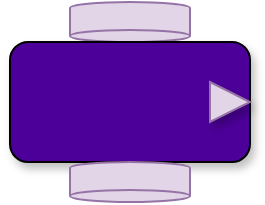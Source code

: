 <mxfile version="24.4.0" type="device">
  <diagram name="Page-1" id="8SEOAbJ4F6ENoUbZDOBO">
    <mxGraphModel dx="472" dy="827" grid="1" gridSize="10" guides="1" tooltips="1" connect="1" arrows="1" fold="1" page="1" pageScale="1" pageWidth="1169" pageHeight="827" math="0" shadow="0">
      <root>
        <mxCell id="0" />
        <mxCell id="1" parent="0" />
        <mxCell id="SRgfI5QN9cAayJcJiEQV-2" value="" style="shape=cylinder3;whiteSpace=wrap;html=1;boundedLbl=1;backgroundOutline=1;size=3;rotation=-180;fillColor=#e1d5e7;strokeColor=#9673a6;" vertex="1" parent="1">
          <mxGeometry x="190" y="300" width="60" height="20" as="geometry" />
        </mxCell>
        <mxCell id="SRgfI5QN9cAayJcJiEQV-1" value="" style="rounded=1;whiteSpace=wrap;html=1;fillColor=#4C0099;shadow=1;" vertex="1" parent="1">
          <mxGeometry x="160" y="320" width="120" height="60" as="geometry" />
        </mxCell>
        <mxCell id="SRgfI5QN9cAayJcJiEQV-4" value="" style="triangle;whiteSpace=wrap;html=1;shadow=1;fillColor=#e1d5e7;strokeColor=#9673a6;" vertex="1" parent="1">
          <mxGeometry x="260" y="340" width="20" height="20" as="geometry" />
        </mxCell>
        <mxCell id="SRgfI5QN9cAayJcJiEQV-3" value="" style="shape=cylinder3;whiteSpace=wrap;html=1;boundedLbl=1;backgroundOutline=1;size=3;rotation=-180;fillColor=#e1d5e7;strokeColor=#9673a6;" vertex="1" parent="1">
          <mxGeometry x="190" y="380" width="60" height="20" as="geometry" />
        </mxCell>
      </root>
    </mxGraphModel>
  </diagram>
</mxfile>
